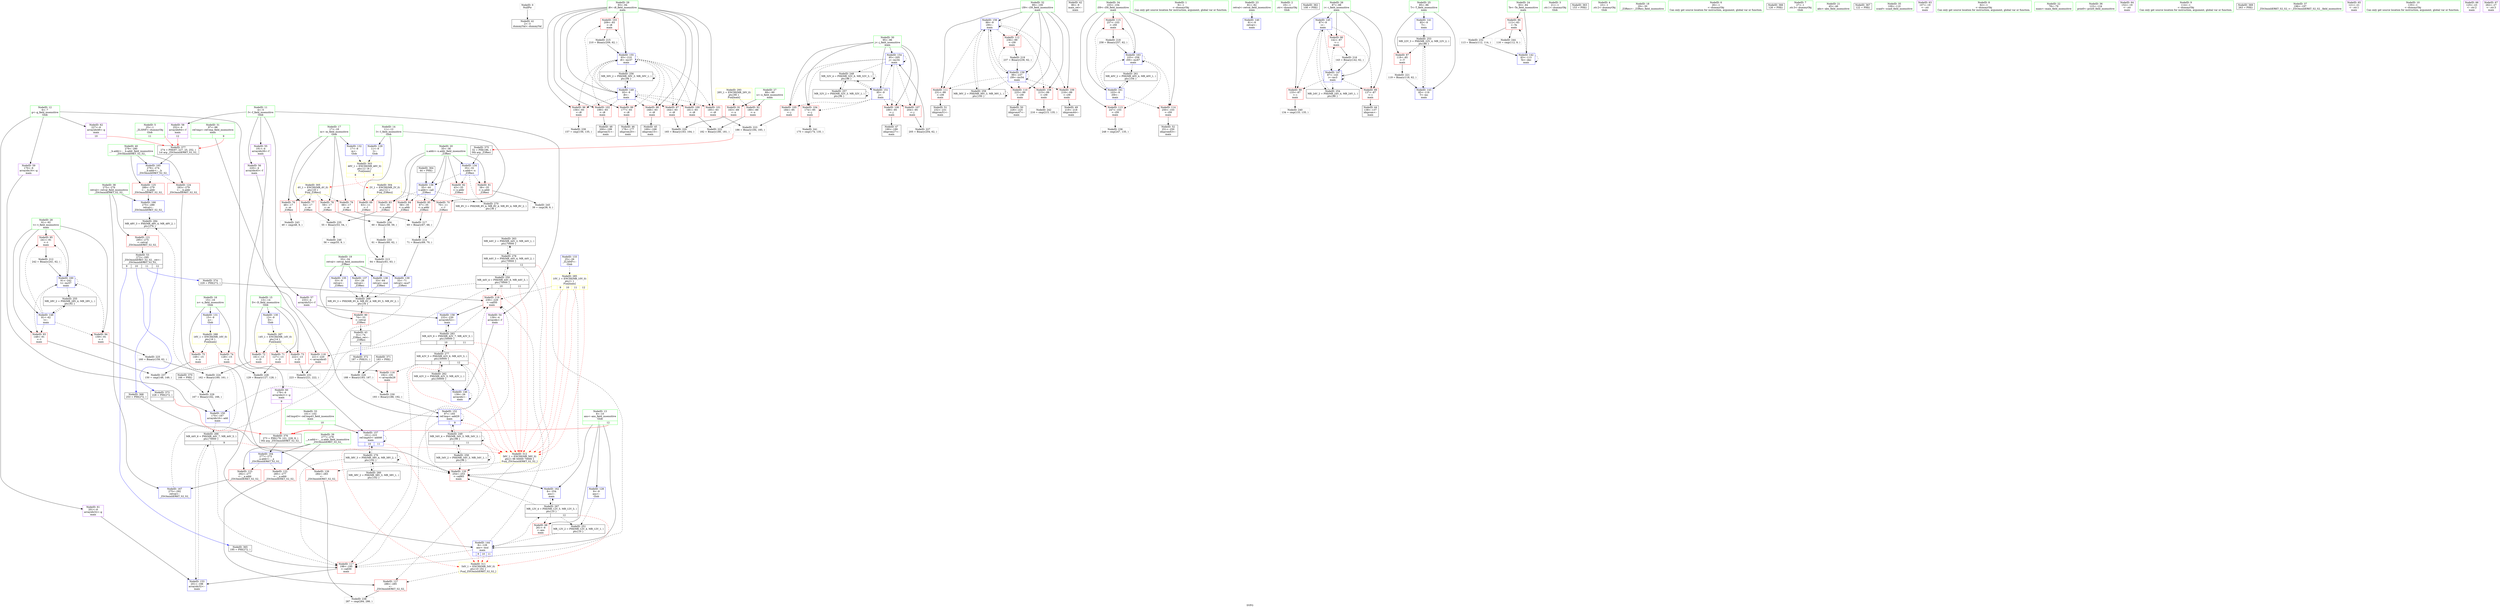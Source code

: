 digraph "SVFG" {
	label="SVFG";

	Node0x56160d0e8aa0 [shape=record,color=grey,label="{NodeID: 0\nNullPtr}"];
	Node0x56160d0e8aa0 -> Node0x56160d10f6c0[style=solid];
	Node0x56160d12c9d0 [shape=record,color=black,label="{NodeID: 263\nMR_44V_2 = PHI(MR_44V_3, MR_44V_1, )\npts\{70000 \}\n}"];
	Node0x56160d12c9d0 -> Node0x56160d1314d0[style=dashed];
	Node0x56160d10fd40 [shape=record,color=red,label="{NodeID: 97\n164\<--93\n\<--i8\nmain\n}"];
	Node0x56160d10fd40 -> Node0x56160d11c2e0[style=solid];
	Node0x56160d0fc9a0 [shape=record,color=green,label="{NodeID: 14\n11\<--12\nI\<--I_field_insensitive\nGlob }"];
	Node0x56160d0fc9a0 -> Node0x56160d111da0[style=solid];
	Node0x56160d0fc9a0 -> Node0x56160d111e70[style=solid];
	Node0x56160d0fc9a0 -> Node0x56160d115eb0[style=solid];
	Node0x56160d130fd0 [shape=record,color=black,label="{NodeID: 277\nMR_42V_5 = PHI(MR_42V_6, MR_42V_3, )\npts\{50000 \}\n|{|<s5>9|<s6>12}}"];
	Node0x56160d130fd0 -> Node0x56160d1153f0[style=dashed];
	Node0x56160d130fd0 -> Node0x56160d1154c0[style=dashed];
	Node0x56160d130fd0 -> Node0x56160d115730[style=dashed];
	Node0x56160d130fd0 -> Node0x56160d12c4d0[style=dashed];
	Node0x56160d130fd0 -> Node0x56160d132dd0[style=dashed];
	Node0x56160d130fd0:s5 -> Node0x56160d12bea0[style=dashed,color=red];
	Node0x56160d130fd0:s6 -> Node0x56160d12bea0[style=dashed,color=red];
	Node0x56160d1108a0 [shape=record,color=red,label="{NodeID: 111\n231\<--99\n\<--i39\nmain\n}"];
	Node0x56160d1108a0 -> Node0x56160d110f00[style=solid];
	Node0x56160d10ec30 [shape=record,color=green,label="{NodeID: 28\n91\<--92\nt\<--t_field_insensitive\nmain\n}"];
	Node0x56160d10ec30 -> Node0x56160d113120[style=solid];
	Node0x56160d10ec30 -> Node0x56160d1131f0[style=solid];
	Node0x56160d10ec30 -> Node0x56160d1132c0[style=solid];
	Node0x56160d10ec30 -> Node0x56160d116f10[style=solid];
	Node0x56160d10ec30 -> Node0x56160d1178d0[style=solid];
	Node0x56160d14df10 [shape=record,color=black,label="{NodeID: 374\n229 = PHI(272, )\n}"];
	Node0x56160d14df10 -> Node0x56160d115660[style=solid];
	Node0x56160d115b40 [shape=record,color=red,label="{NodeID: 125\n289\<--279\n\<--__b.addr\n_ZSt3minIiERKT_S2_S2_\n}"];
	Node0x56160d115b40 -> Node0x56160d117db0[style=solid];
	Node0x56160d10f790 [shape=record,color=black,label="{NodeID: 42\n80\<--9\nmain_ret\<--\nmain\n}"];
	Node0x56160d1353c0 [shape=record,color=yellow,style=double,label="{NodeID: 305\n4V_1 = ENCHI(MR_4V_0)\npts\{18 \}\nFun[_Z3Reci]}"];
	Node0x56160d1353c0 -> Node0x56160d112350[style=dashed];
	Node0x56160d1353c0 -> Node0x56160d112420[style=dashed];
	Node0x56160d1353c0 -> Node0x56160d1124f0[style=dashed];
	Node0x56160d1353c0 -> Node0x56160d1125c0[style=dashed];
	Node0x56160d11c5e0 [shape=record,color=grey,label="{NodeID: 222\n182 = Binary(180, 181, )\n}"];
	Node0x56160d1167c0 [shape=record,color=blue,label="{NodeID: 139\n33\<--71\nretval\<--mul7\n_Z3Reci\n}"];
	Node0x56160d1167c0 -> Node0x56160d12e7d0[style=dashed];
	Node0x56160d111310 [shape=record,color=purple,label="{NodeID: 56\n220\<--4\narrayidx45\<--f\nmain\n}"];
	Node0x56160d111310 -> Node0x56160d115590[style=solid];
	Node0x56160d11dae0 [shape=record,color=grey,label="{NodeID: 236\n248 = cmp(247, 135, )\n}"];
	Node0x56160d117320 [shape=record,color=blue,label="{NodeID: 153\n201\<--198\narrayidx32\<--\nmain\n}"];
	Node0x56160d117320 -> Node0x56160d12d8d0[style=dashed];
	Node0x56160d111e70 [shape=record,color=red,label="{NodeID: 70\n70\<--11\n\<--I\n_Z3Reci\n}"];
	Node0x56160d111e70 -> Node0x56160d11b9e0[style=solid];
	Node0x56160d1284d0 [shape=record,color=black,label="{NodeID: 250\nMR_44V_4 = PHI(MR_44V_6, MR_44V_3, )\npts\{70000 \}\n|{|<s3>10|<s4>11}}"];
	Node0x56160d1284d0 -> Node0x56160d115660[style=dashed];
	Node0x56160d1284d0 -> Node0x56160d1170b0[style=dashed];
	Node0x56160d1284d0 -> Node0x56160d1314d0[style=dashed];
	Node0x56160d1284d0:s3 -> Node0x56160d12bea0[style=dashed,color=red];
	Node0x56160d1284d0:s4 -> Node0x56160d12bea0[style=dashed,color=red];
	Node0x56160d117e80 [shape=record,color=blue,label="{NodeID: 167\n275\<--292\nretval\<--\n_ZSt3minIiERKT_S2_S2_\n}"];
	Node0x56160d117e80 -> Node0x56160d1332d0[style=dashed];
	Node0x56160d1129d0 [shape=record,color=red,label="{NodeID: 84\n58\<--35\n\<--x.addr\n_Z3Reci\n}"];
	Node0x56160d1129d0 -> Node0x56160d11d7e0[style=solid];
	Node0x56160d0e8d90 [shape=record,color=green,label="{NodeID: 1\n9\<--1\n\<--dummyObj\nCan only get source location for instruction, argument, global var or function.}"];
	Node0x56160d10fe10 [shape=record,color=red,label="{NodeID: 98\n168\<--93\n\<--i8\nmain\n}"];
	Node0x56160d10fe10 -> Node0x56160d10fa00[style=solid];
	Node0x56160d10e260 [shape=record,color=green,label="{NodeID: 15\n13\<--14\nD\<--D_field_insensitive\nGlob }"];
	Node0x56160d10e260 -> Node0x56160d111f40[style=solid];
	Node0x56160d10e260 -> Node0x56160d112010[style=solid];
	Node0x56160d10e260 -> Node0x56160d1120e0[style=solid];
	Node0x56160d10e260 -> Node0x56160d115fb0[style=solid];
	Node0x56160d1314d0 [shape=record,color=black,label="{NodeID: 278\nMR_44V_3 = PHI(MR_44V_4, MR_44V_2, )\npts\{70000 \}\n|{|<s3>12}}"];
	Node0x56160d1314d0 -> Node0x56160d115730[style=dashed];
	Node0x56160d1314d0 -> Node0x56160d1284d0[style=dashed];
	Node0x56160d1314d0 -> Node0x56160d12c9d0[style=dashed];
	Node0x56160d1314d0:s3 -> Node0x56160d12bea0[style=dashed,color=red];
	Node0x56160d110970 [shape=record,color=red,label="{NodeID: 112\n236\<--99\n\<--i39\nmain\n}"];
	Node0x56160d110970 -> Node0x56160d11c160[style=solid];
	Node0x56160d10ed00 [shape=record,color=green,label="{NodeID: 29\n93\<--94\ni8\<--i8_field_insensitive\nmain\n}"];
	Node0x56160d10ed00 -> Node0x56160d10fc70[style=solid];
	Node0x56160d10ed00 -> Node0x56160d10fd40[style=solid];
	Node0x56160d10ed00 -> Node0x56160d10fe10[style=solid];
	Node0x56160d10ed00 -> Node0x56160d10fee0[style=solid];
	Node0x56160d10ed00 -> Node0x56160d10ffb0[style=solid];
	Node0x56160d10ed00 -> Node0x56160d110080[style=solid];
	Node0x56160d10ed00 -> Node0x56160d110150[style=solid];
	Node0x56160d10ed00 -> Node0x56160d110220[style=solid];
	Node0x56160d10ed00 -> Node0x56160d116fe0[style=solid];
	Node0x56160d10ed00 -> Node0x56160d1174c0[style=solid];
	Node0x56160d14e050 [shape=record,color=black,label="{NodeID: 375\n32 = PHI(186, )\n0th arg _Z3Reci }"];
	Node0x56160d14e050 -> Node0x56160d1163b0[style=solid];
	Node0x56160d115c10 [shape=record,color=red,label="{NodeID: 126\n284\<--283\n\<--\n_ZSt3minIiERKT_S2_S2_\n}"];
	Node0x56160d115c10 -> Node0x56160d11dde0[style=solid];
	Node0x56160d10f860 [shape=record,color=black,label="{NodeID: 43\n31\<--74\n_Z3Reci_ret\<--\n_Z3Reci\n|{<s0>8}}"];
	Node0x56160d10f860:s0 -> Node0x56160d14dc00[style=solid,color=blue];
	Node0x56160d11c760 [shape=record,color=grey,label="{NodeID: 223\n186 = Binary(184, 185, )\n|{<s0>8}}"];
	Node0x56160d11c760:s0 -> Node0x56160d14e050[style=solid,color=red];
	Node0x56160d116890 [shape=record,color=blue,label="{NodeID: 140\n81\<--9\nretval\<--\nmain\n}"];
	Node0x56160d1113e0 [shape=record,color=purple,label="{NodeID: 57\n233\<--4\narrayidx52\<--f\nmain\n}"];
	Node0x56160d1113e0 -> Node0x56160d117730[style=solid];
	Node0x56160d11dc60 [shape=record,color=grey,label="{NodeID: 237\n150 = cmp(148, 149, )\n}"];
	Node0x56160d1173f0 [shape=record,color=blue,label="{NodeID: 154\n95\<--205\nj\<--inc34\nmain\n}"];
	Node0x56160d1173f0 -> Node0x56160d1102f0[style=dashed];
	Node0x56160d1173f0 -> Node0x56160d1103c0[style=dashed];
	Node0x56160d1173f0 -> Node0x56160d110490[style=dashed];
	Node0x56160d1173f0 -> Node0x56160d110560[style=dashed];
	Node0x56160d1173f0 -> Node0x56160d1173f0[style=dashed];
	Node0x56160d1173f0 -> Node0x56160d127ad0[style=dashed];
	Node0x56160d111f40 [shape=record,color=red,label="{NodeID: 71\n127\<--13\n\<--D\nmain\n}"];
	Node0x56160d111f40 -> Node0x56160d11cee0[style=solid];
	Node0x56160d1289d0 [shape=record,color=black,label="{NodeID: 251\nMR_12V_2 = PHI(MR_12V_4, MR_12V_1, )\npts\{10 \}\n}"];
	Node0x56160d1289d0 -> Node0x56160d116bd0[style=dashed];
	Node0x56160d112aa0 [shape=record,color=red,label="{NodeID: 85\n67\<--35\n\<--x.addr\n_Z3Reci\n}"];
	Node0x56160d112aa0 -> Node0x56160d11be60[style=solid];
	Node0x56160d0fc570 [shape=record,color=green,label="{NodeID: 2\n19\<--1\n.str\<--dummyObj\nGlob }"];
	Node0x56160d10fee0 [shape=record,color=red,label="{NodeID: 99\n177\<--93\n\<--i8\nmain\n}"];
	Node0x56160d10fee0 -> Node0x56160d10fad0[style=solid];
	Node0x56160d10e2f0 [shape=record,color=green,label="{NodeID: 16\n15\<--16\nn\<--n_field_insensitive\nGlob }"];
	Node0x56160d10e2f0 -> Node0x56160d1121b0[style=solid];
	Node0x56160d10e2f0 -> Node0x56160d112280[style=solid];
	Node0x56160d10e2f0 -> Node0x56160d1160b0[style=solid];
	Node0x56160ce87de0 [shape=record,color=black,label="{NodeID: 362\n108 = PHI()\n}"];
	Node0x56160d110a40 [shape=record,color=red,label="{NodeID: 113\n247\<--103\n\<--i59\nmain\n}"];
	Node0x56160d110a40 -> Node0x56160d11dae0[style=solid];
	Node0x56160d10edd0 [shape=record,color=green,label="{NodeID: 30\n95\<--96\nj\<--j_field_insensitive\nmain\n}"];
	Node0x56160d10edd0 -> Node0x56160d1102f0[style=solid];
	Node0x56160d10edd0 -> Node0x56160d1103c0[style=solid];
	Node0x56160d10edd0 -> Node0x56160d110490[style=solid];
	Node0x56160d10edd0 -> Node0x56160d110560[style=solid];
	Node0x56160d10edd0 -> Node0x56160d117180[style=solid];
	Node0x56160d10edd0 -> Node0x56160d1173f0[style=solid];
	Node0x56160d14e190 [shape=record,color=black,label="{NodeID: 376\n273 = PHI(179, 101, 228, 8, )\n0th arg _ZSt3minIiERKT_S2_S2_ }"];
	Node0x56160d14e190 -> Node0x56160d117c10[style=solid];
	Node0x56160d134910 [shape=record,color=yellow,style=double,label="{NodeID: 293\n26V_1 = ENCHI(MR_26V_0)\npts\{90 \}\nFun[main]}"];
	Node0x56160d134910 -> Node0x56160d112f80[style=dashed];
	Node0x56160d134910 -> Node0x56160d113050[style=dashed];
	Node0x56160d115ce0 [shape=record,color=red,label="{NodeID: 127\n286\<--285\n\<--\n_ZSt3minIiERKT_S2_S2_\n}"];
	Node0x56160d115ce0 -> Node0x56160d11dde0[style=solid];
	Node0x56160d10f930 [shape=record,color=black,label="{NodeID: 44\n138\<--137\nidxprom\<--\nmain\n}"];
	Node0x56160d11c8e0 [shape=record,color=grey,label="{NodeID: 224\n162 = Binary(160, 161, )\n}"];
	Node0x56160d11c8e0 -> Node0x56160d11d060[style=solid];
	Node0x56160d116960 [shape=record,color=blue,label="{NodeID: 141\n85\<--9\nT\<--\nmain\n}"];
	Node0x56160d116960 -> Node0x56160d1293d0[style=dashed];
	Node0x56160d1114b0 [shape=record,color=purple,label="{NodeID: 58\n252\<--4\narrayidx64\<--f\nmain\n|{<s0>12}}"];
	Node0x56160d1114b0:s0 -> Node0x56160d14e540[style=solid,color=red];
	Node0x56160d11dde0 [shape=record,color=grey,label="{NodeID: 238\n287 = cmp(284, 286, )\n}"];
	Node0x56160d1174c0 [shape=record,color=blue,label="{NodeID: 155\n93\<--210\ni8\<--inc37\nmain\n}"];
	Node0x56160d1174c0 -> Node0x56160d10fc70[style=dashed];
	Node0x56160d1174c0 -> Node0x56160d10fd40[style=dashed];
	Node0x56160d1174c0 -> Node0x56160d10fe10[style=dashed];
	Node0x56160d1174c0 -> Node0x56160d10fee0[style=dashed];
	Node0x56160d1174c0 -> Node0x56160d10ffb0[style=dashed];
	Node0x56160d1174c0 -> Node0x56160d110080[style=dashed];
	Node0x56160d1174c0 -> Node0x56160d110150[style=dashed];
	Node0x56160d1174c0 -> Node0x56160d110220[style=dashed];
	Node0x56160d1174c0 -> Node0x56160d116fe0[style=dashed];
	Node0x56160d1174c0 -> Node0x56160d1174c0[style=dashed];
	Node0x56160d1174c0 -> Node0x56160d12a2d0[style=dashed];
	Node0x56160d112010 [shape=record,color=red,label="{NodeID: 72\n161\<--13\n\<--D\nmain\n}"];
	Node0x56160d112010 -> Node0x56160d11c8e0[style=solid];
	Node0x56160d112b70 [shape=record,color=red,label="{NodeID: 86\n112\<--83\n\<--Te\nmain\n}"];
	Node0x56160d112b70 -> Node0x56160d11d4e0[style=solid];
	Node0x56160d112b70 -> Node0x56160d11e6e0[style=solid];
	Node0x56160d0fc600 [shape=record,color=green,label="{NodeID: 3\n21\<--1\n.str.1\<--dummyObj\nGlob }"];
	Node0x56160d12d8d0 [shape=record,color=black,label="{NodeID: 266\nMR_44V_6 = PHI(MR_44V_7, MR_44V_5, )\npts\{70000 \}\n|{|<s3>9}}"];
	Node0x56160d12d8d0 -> Node0x56160d1154c0[style=dashed];
	Node0x56160d12d8d0 -> Node0x56160d117320[style=dashed];
	Node0x56160d12d8d0 -> Node0x56160d1284d0[style=dashed];
	Node0x56160d12d8d0:s3 -> Node0x56160d12bea0[style=dashed,color=red];
	Node0x56160d10ffb0 [shape=record,color=red,label="{NodeID: 100\n181\<--93\n\<--i8\nmain\n}"];
	Node0x56160d10ffb0 -> Node0x56160d11c5e0[style=solid];
	Node0x56160d10e380 [shape=record,color=green,label="{NodeID: 17\n17\<--18\nm\<--m_field_insensitive\nGlob }"];
	Node0x56160d10e380 -> Node0x56160d112350[style=solid];
	Node0x56160d10e380 -> Node0x56160d112420[style=solid];
	Node0x56160d10e380 -> Node0x56160d1124f0[style=solid];
	Node0x56160d10e380 -> Node0x56160d1125c0[style=solid];
	Node0x56160d10e380 -> Node0x56160d1161b0[style=solid];
	Node0x56160d14d2a0 [shape=record,color=black,label="{NodeID: 363\n153 = PHI()\n}"];
	Node0x56160d110b10 [shape=record,color=red,label="{NodeID: 114\n250\<--103\n\<--i59\nmain\n}"];
	Node0x56160d110b10 -> Node0x56160d110fd0[style=solid];
	Node0x56160d10eea0 [shape=record,color=green,label="{NodeID: 31\n97\<--98\nref.tmp\<--ref.tmp_field_insensitive\nmain\n|{|<s1>9}}"];
	Node0x56160d10eea0 -> Node0x56160d117250[style=solid];
	Node0x56160d10eea0:s1 -> Node0x56160d14e540[style=solid,color=red];
	Node0x56160d14e540 [shape=record,color=black,label="{NodeID: 377\n274 = PHI(97, 227, 25, 252, )\n1st arg _ZSt3minIiERKT_S2_S2_ }"];
	Node0x56160d14e540 -> Node0x56160d117ce0[style=solid];
	Node0x56160d115db0 [shape=record,color=blue,label="{NodeID: 128\n8\<--9\nans\<--\nGlob }"];
	Node0x56160d115db0 -> Node0x56160d1289d0[style=dashed];
	Node0x56160d10fa00 [shape=record,color=black,label="{NodeID: 45\n169\<--168\nidxprom15\<--\nmain\n}"];
	Node0x56160d11ca60 [shape=record,color=grey,label="{NodeID: 225\n160 = Binary(159, 62, )\n}"];
	Node0x56160d11ca60 -> Node0x56160d11c8e0[style=solid];
	Node0x56160d116a30 [shape=record,color=blue,label="{NodeID: 142\n83\<--113\nTe\<--dec\nmain\n}"];
	Node0x56160d116a30 -> Node0x56160d112b70[style=dashed];
	Node0x56160d116a30 -> Node0x56160d116a30[style=dashed];
	Node0x56160d111580 [shape=record,color=purple,label="{NodeID: 59\n170\<--6\narrayidx16\<--g\nmain\n}"];
	Node0x56160d111580 -> Node0x56160d1170b0[style=solid];
	Node0x56160d11df60 [shape=record,color=grey,label="{NodeID: 239\n157 = cmp(156, 135, )\n}"];
	Node0x56160d117590 [shape=record,color=blue,label="{NodeID: 156\n99\<--9\ni39\<--\nmain\n}"];
	Node0x56160d117590 -> Node0x56160d110630[style=dashed];
	Node0x56160d117590 -> Node0x56160d110700[style=dashed];
	Node0x56160d117590 -> Node0x56160d1107d0[style=dashed];
	Node0x56160d117590 -> Node0x56160d1108a0[style=dashed];
	Node0x56160d117590 -> Node0x56160d110970[style=dashed];
	Node0x56160d117590 -> Node0x56160d117590[style=dashed];
	Node0x56160d117590 -> Node0x56160d117800[style=dashed];
	Node0x56160d117590 -> Node0x56160d12b1d0[style=dashed];
	Node0x56160d1120e0 [shape=record,color=red,label="{NodeID: 73\n222\<--13\n\<--D\nmain\n}"];
	Node0x56160d1120e0 -> Node0x56160d11d360[style=solid];
	Node0x56160d1293d0 [shape=record,color=black,label="{NodeID: 253\nMR_22V_3 = PHI(MR_22V_4, MR_22V_2, )\npts\{86 \}\n}"];
	Node0x56160d1293d0 -> Node0x56160d112c40[style=dashed];
	Node0x56160d1293d0 -> Node0x56160d116b00[style=dashed];
	Node0x56160d112c40 [shape=record,color=red,label="{NodeID: 87\n118\<--85\n\<--T\nmain\n}"];
	Node0x56160d112c40 -> Node0x56160d11c460[style=solid];
	Node0x56160d0fd400 [shape=record,color=green,label="{NodeID: 4\n23\<--1\n.str.2\<--dummyObj\nGlob }"];
	Node0x56160d12ddd0 [shape=record,color=black,label="{NodeID: 267\nMR_12V_4 = PHI(MR_12V_5, MR_12V_3, )\npts\{10 \}\n|{|<s4>12}}"];
	Node0x56160d12ddd0 -> Node0x56160d111cd0[style=dashed];
	Node0x56160d12ddd0 -> Node0x56160d115730[style=dashed];
	Node0x56160d12ddd0 -> Node0x56160d117a70[style=dashed];
	Node0x56160d12ddd0 -> Node0x56160d1289d0[style=dashed];
	Node0x56160d12ddd0:s4 -> Node0x56160d12bdc0[style=dashed,color=red];
	Node0x56160d110080 [shape=record,color=red,label="{NodeID: 101\n185\<--93\n\<--i8\nmain\n}"];
	Node0x56160d110080 -> Node0x56160d11c760[style=solid];
	Node0x56160d10e410 [shape=record,color=green,label="{NodeID: 18\n29\<--30\n_Z3Reci\<--_Z3Reci_field_insensitive\n}"];
	Node0x56160d14d3a0 [shape=record,color=black,label="{NodeID: 364\n44 = PHI()\n}"];
	Node0x56160d14d3a0 -> Node0x56160d116550[style=solid];
	Node0x56160d110be0 [shape=record,color=red,label="{NodeID: 115\n257\<--103\n\<--i59\nmain\n}"];
	Node0x56160d110be0 -> Node0x56160d11bfe0[style=solid];
	Node0x56160d10ef70 [shape=record,color=green,label="{NodeID: 32\n99\<--100\ni39\<--i39_field_insensitive\nmain\n}"];
	Node0x56160d10ef70 -> Node0x56160d110630[style=solid];
	Node0x56160d10ef70 -> Node0x56160d110700[style=solid];
	Node0x56160d10ef70 -> Node0x56160d1107d0[style=solid];
	Node0x56160d10ef70 -> Node0x56160d1108a0[style=solid];
	Node0x56160d10ef70 -> Node0x56160d110970[style=solid];
	Node0x56160d10ef70 -> Node0x56160d117590[style=solid];
	Node0x56160d10ef70 -> Node0x56160d117800[style=solid];
	Node0x56160d11b6e0 [shape=record,color=grey,label="{NodeID: 212\n242 = Binary(241, 62, )\n}"];
	Node0x56160d11b6e0 -> Node0x56160d1178d0[style=solid];
	Node0x56160d115eb0 [shape=record,color=blue,label="{NodeID: 129\n11\<--9\nI\<--\nGlob }"];
	Node0x56160d115eb0 -> Node0x56160d1351d0[style=dashed];
	Node0x56160d10fad0 [shape=record,color=black,label="{NodeID: 46\n178\<--177\nidxprom20\<--\nmain\n}"];
	Node0x56160d11cbe0 [shape=record,color=grey,label="{NodeID: 226\n188 = Binary(183, 187, )\n}"];
	Node0x56160d11cbe0 -> Node0x56160d11d1e0[style=solid];
	Node0x56160d116b00 [shape=record,color=blue,label="{NodeID: 143\n85\<--119\nT\<--inc\nmain\n}"];
	Node0x56160d116b00 -> Node0x56160d1293d0[style=dashed];
	Node0x56160d111650 [shape=record,color=purple,label="{NodeID: 60\n179\<--6\narrayidx21\<--g\nmain\n|{<s0>9}}"];
	Node0x56160d111650:s0 -> Node0x56160d14e190[style=solid,color=red];
	Node0x56160d11e0e0 [shape=record,color=grey,label="{NodeID: 240\n134 = cmp(133, 135, )\n}"];
	Node0x56160d117660 [shape=record,color=blue,label="{NodeID: 157\n101\<--223\nref.tmp43\<--add46\nmain\n|{|<s3>10|<s4>11}}"];
	Node0x56160d117660 -> Node0x56160d115660[style=dashed];
	Node0x56160d117660 -> Node0x56160d117660[style=dashed];
	Node0x56160d117660 -> Node0x56160d130ad0[style=dashed];
	Node0x56160d117660:s3 -> Node0x56160d12bdc0[style=dashed,color=red];
	Node0x56160d117660:s4 -> Node0x56160d12bdc0[style=dashed,color=red];
	Node0x56160d1121b0 [shape=record,color=red,label="{NodeID: 74\n128\<--15\n\<--n\nmain\n}"];
	Node0x56160d1121b0 -> Node0x56160d11cee0[style=solid];
	Node0x56160d1298d0 [shape=record,color=black,label="{NodeID: 254\nMR_24V_2 = PHI(MR_24V_4, MR_24V_1, )\npts\{88 \}\n}"];
	Node0x56160d1298d0 -> Node0x56160d116ca0[style=dashed];
	Node0x56160d112d10 [shape=record,color=red,label="{NodeID: 88\n133\<--87\n\<--i\nmain\n}"];
	Node0x56160d112d10 -> Node0x56160d11e0e0[style=solid];
	Node0x56160d0fd490 [shape=record,color=green,label="{NodeID: 5\n25\<--1\n_ZL3INF\<--dummyObj\nGlob |{<s0>11}}"];
	Node0x56160d0fd490:s0 -> Node0x56160d14e540[style=solid,color=red];
	Node0x56160d110150 [shape=record,color=red,label="{NodeID: 102\n199\<--93\n\<--i8\nmain\n}"];
	Node0x56160d110150 -> Node0x56160d110c90[style=solid];
	Node0x56160d10e4e0 [shape=record,color=green,label="{NodeID: 19\n33\<--34\nretval\<--retval_field_insensitive\n_Z3Reci\n}"];
	Node0x56160d10e4e0 -> Node0x56160d112690[style=solid];
	Node0x56160d10e4e0 -> Node0x56160d116480[style=solid];
	Node0x56160d10e4e0 -> Node0x56160d116620[style=solid];
	Node0x56160d10e4e0 -> Node0x56160d1166f0[style=solid];
	Node0x56160d10e4e0 -> Node0x56160d1167c0[style=solid];
	Node0x56160d14d500 [shape=record,color=black,label="{NodeID: 365\n195 = PHI(272, )\n}"];
	Node0x56160d14d500 -> Node0x56160d1154c0[style=solid];
	Node0x56160d1153f0 [shape=record,color=red,label="{NodeID: 116\n192\<--191\n\<--arrayidx28\nmain\n}"];
	Node0x56160d1153f0 -> Node0x56160d11d1e0[style=solid];
	Node0x56160d10f040 [shape=record,color=green,label="{NodeID: 33\n101\<--102\nref.tmp43\<--ref.tmp43_field_insensitive\nmain\n|{|<s1>10}}"];
	Node0x56160d10f040 -> Node0x56160d117660[style=solid];
	Node0x56160d10f040:s1 -> Node0x56160d14e190[style=solid,color=red];
	Node0x56160d11b860 [shape=record,color=grey,label="{NodeID: 213\n64 = Binary(61, 63, )\n}"];
	Node0x56160d11b860 -> Node0x56160d1166f0[style=solid];
	Node0x56160d115fb0 [shape=record,color=blue,label="{NodeID: 130\n13\<--9\nD\<--\nGlob }"];
	Node0x56160d115fb0 -> Node0x56160d1343d0[style=dashed];
	Node0x56160d10fba0 [shape=record,color=black,label="{NodeID: 47\n190\<--189\nidxprom27\<--\nmain\n}"];
	Node0x56160d11cd60 [shape=record,color=grey,label="{NodeID: 227\n205 = Binary(204, 62, )\n}"];
	Node0x56160d11cd60 -> Node0x56160d1173f0[style=solid];
	Node0x56160d116bd0 [shape=record,color=blue,label="{NodeID: 144\n8\<--129\nans\<--mul\nmain\n|{|<s3>9|<s4>10|<s5>11}}"];
	Node0x56160d116bd0 -> Node0x56160d1154c0[style=dashed];
	Node0x56160d116bd0 -> Node0x56160d115660[style=dashed];
	Node0x56160d116bd0 -> Node0x56160d12ddd0[style=dashed];
	Node0x56160d116bd0:s3 -> Node0x56160d12bdc0[style=dashed,color=red];
	Node0x56160d116bd0:s4 -> Node0x56160d12bdc0[style=dashed,color=red];
	Node0x56160d116bd0:s5 -> Node0x56160d12bdc0[style=dashed,color=red];
	Node0x56160d111720 [shape=record,color=purple,label="{NodeID: 61\n201\<--6\narrayidx32\<--g\nmain\n}"];
	Node0x56160d111720 -> Node0x56160d117320[style=solid];
	Node0x56160d11e260 [shape=record,color=grey,label="{NodeID: 241\n175 = cmp(174, 135, )\n}"];
	Node0x56160d117730 [shape=record,color=blue,label="{NodeID: 158\n233\<--230\narrayidx52\<--\nmain\n}"];
	Node0x56160d117730 -> Node0x56160d132dd0[style=dashed];
	Node0x56160d112280 [shape=record,color=red,label="{NodeID: 75\n149\<--15\n\<--n\nmain\n}"];
	Node0x56160d112280 -> Node0x56160d11dc60[style=solid];
	Node0x56160d129dd0 [shape=record,color=black,label="{NodeID: 255\nMR_28V_2 = PHI(MR_28V_4, MR_28V_1, )\npts\{92 \}\n}"];
	Node0x56160d129dd0 -> Node0x56160d116f10[style=dashed];
	Node0x56160d112de0 [shape=record,color=red,label="{NodeID: 89\n137\<--87\n\<--i\nmain\n}"];
	Node0x56160d112de0 -> Node0x56160d10f930[style=solid];
	Node0x56160d0fd520 [shape=record,color=green,label="{NodeID: 6\n26\<--1\n\<--dummyObj\nCan only get source location for instruction, argument, global var or function.}"];
	Node0x56160d12e7d0 [shape=record,color=black,label="{NodeID: 269\nMR_6V_3 = PHI(MR_6V_6, MR_6V_4, MR_6V_5, MR_6V_2, )\npts\{34 \}\n}"];
	Node0x56160d12e7d0 -> Node0x56160d112690[style=dashed];
	Node0x56160d110220 [shape=record,color=red,label="{NodeID: 103\n209\<--93\n\<--i8\nmain\n}"];
	Node0x56160d110220 -> Node0x56160d11bb60[style=solid];
	Node0x56160d10e5b0 [shape=record,color=green,label="{NodeID: 20\n35\<--36\nx.addr\<--x.addr_field_insensitive\n_Z3Reci\n}"];
	Node0x56160d10e5b0 -> Node0x56160d112760[style=solid];
	Node0x56160d10e5b0 -> Node0x56160d112830[style=solid];
	Node0x56160d10e5b0 -> Node0x56160d112900[style=solid];
	Node0x56160d10e5b0 -> Node0x56160d1129d0[style=solid];
	Node0x56160d10e5b0 -> Node0x56160d112aa0[style=solid];
	Node0x56160d10e5b0 -> Node0x56160d1163b0[style=solid];
	Node0x56160d10e5b0 -> Node0x56160d116550[style=solid];
	Node0x56160d14d690 [shape=record,color=black,label="{NodeID: 366\n126 = PHI()\n}"];
	Node0x56160d132dd0 [shape=record,color=black,label="{NodeID: 283\nMR_42V_6 = PHI(MR_42V_7, MR_42V_5, )\npts\{50000 \}\n|{|<s4>10|<s5>11}}"];
	Node0x56160d132dd0 -> Node0x56160d115590[style=dashed];
	Node0x56160d132dd0 -> Node0x56160d115660[style=dashed];
	Node0x56160d132dd0 -> Node0x56160d117730[style=dashed];
	Node0x56160d132dd0 -> Node0x56160d130fd0[style=dashed];
	Node0x56160d132dd0:s4 -> Node0x56160d12bea0[style=dashed,color=red];
	Node0x56160d132dd0:s5 -> Node0x56160d12bea0[style=dashed,color=red];
	Node0x56160d1154c0 [shape=record,color=red,label="{NodeID: 117\n198\<--195\n\<--call30\nmain\n}"];
	Node0x56160d1154c0 -> Node0x56160d117320[style=solid];
	Node0x56160d10f110 [shape=record,color=green,label="{NodeID: 34\n103\<--104\ni59\<--i59_field_insensitive\nmain\n}"];
	Node0x56160d10f110 -> Node0x56160d110a40[style=solid];
	Node0x56160d10f110 -> Node0x56160d110b10[style=solid];
	Node0x56160d10f110 -> Node0x56160d110be0[style=solid];
	Node0x56160d10f110 -> Node0x56160d1179a0[style=solid];
	Node0x56160d10f110 -> Node0x56160d117b40[style=solid];
	Node0x56160d11b9e0 [shape=record,color=grey,label="{NodeID: 214\n71 = Binary(69, 70, )\n}"];
	Node0x56160d11b9e0 -> Node0x56160d1167c0[style=solid];
	Node0x56160d1160b0 [shape=record,color=blue,label="{NodeID: 131\n15\<--9\nn\<--\nGlob }"];
	Node0x56160d1160b0 -> Node0x56160d1344b0[style=dashed];
	Node0x56160d110c90 [shape=record,color=black,label="{NodeID: 48\n200\<--199\nidxprom31\<--\nmain\n}"];
	Node0x56160d12bdc0 [shape=record,color=yellow,style=double,label="{NodeID: 311\n54V_1 = ENCHI(MR_54V_0)\npts\{10 102 \}\nFun[_ZSt3minIiERKT_S2_S2_]}"];
	Node0x56160d12bdc0 -> Node0x56160d115ce0[style=dashed];
	Node0x56160d11cee0 [shape=record,color=grey,label="{NodeID: 228\n129 = Binary(127, 128, )\n}"];
	Node0x56160d11cee0 -> Node0x56160d116bd0[style=solid];
	Node0x56160d116ca0 [shape=record,color=blue,label="{NodeID: 145\n87\<--9\ni\<--\nmain\n}"];
	Node0x56160d116ca0 -> Node0x56160d112d10[style=dashed];
	Node0x56160d116ca0 -> Node0x56160d112de0[style=dashed];
	Node0x56160d116ca0 -> Node0x56160d112eb0[style=dashed];
	Node0x56160d116ca0 -> Node0x56160d116e40[style=dashed];
	Node0x56160d116ca0 -> Node0x56160d1298d0[style=dashed];
	Node0x56160d1117f0 [shape=record,color=purple,label="{NodeID: 62\n227\<--6\narrayidx48\<--g\nmain\n|{<s0>10}}"];
	Node0x56160d1117f0:s0 -> Node0x56160d14e540[style=solid,color=red];
	Node0x56160d11e3e0 [shape=record,color=grey,label="{NodeID: 242\n216 = cmp(215, 135, )\n}"];
	Node0x56160d117800 [shape=record,color=blue,label="{NodeID: 159\n99\<--237\ni39\<--inc54\nmain\n}"];
	Node0x56160d117800 -> Node0x56160d110630[style=dashed];
	Node0x56160d117800 -> Node0x56160d110700[style=dashed];
	Node0x56160d117800 -> Node0x56160d1107d0[style=dashed];
	Node0x56160d117800 -> Node0x56160d1108a0[style=dashed];
	Node0x56160d117800 -> Node0x56160d110970[style=dashed];
	Node0x56160d117800 -> Node0x56160d117590[style=dashed];
	Node0x56160d117800 -> Node0x56160d117800[style=dashed];
	Node0x56160d117800 -> Node0x56160d12b1d0[style=dashed];
	Node0x56160d112350 [shape=record,color=red,label="{NodeID: 76\n48\<--17\n\<--m\n_Z3Reci\n}"];
	Node0x56160d112350 -> Node0x56160d11e560[style=solid];
	Node0x56160d12a2d0 [shape=record,color=black,label="{NodeID: 256\nMR_30V_2 = PHI(MR_30V_3, MR_30V_1, )\npts\{94 \}\n}"];
	Node0x56160d12a2d0 -> Node0x56160d116fe0[style=dashed];
	Node0x56160d12a2d0 -> Node0x56160d12a2d0[style=dashed];
	Node0x56160d112eb0 [shape=record,color=red,label="{NodeID: 90\n142\<--87\n\<--i\nmain\n}"];
	Node0x56160d112eb0 -> Node0x56160d11bce0[style=solid];
	Node0x56160d0fc2f0 [shape=record,color=green,label="{NodeID: 7\n27\<--1\n.str.3\<--dummyObj\nGlob }"];
	Node0x56160d12ecd0 [shape=record,color=black,label="{NodeID: 270\nMR_8V_3 = PHI(MR_8V_4, MR_8V_4, MR_8V_4, MR_8V_2, )\npts\{36 \}\n}"];
	Node0x56160d1102f0 [shape=record,color=red,label="{NodeID: 104\n174\<--95\n\<--j\nmain\n}"];
	Node0x56160d1102f0 -> Node0x56160d11e260[style=solid];
	Node0x56160d10e680 [shape=record,color=green,label="{NodeID: 21\n45\<--46\nabs\<--abs_field_insensitive\n}"];
	Node0x56160d14d760 [shape=record,color=black,label="{NodeID: 367\n122 = PHI()\n}"];
	Node0x56160d1332d0 [shape=record,color=black,label="{NodeID: 284\nMR_48V_3 = PHI(MR_48V_4, MR_48V_2, )\npts\{276 \}\n}"];
	Node0x56160d1332d0 -> Node0x56160d115800[style=dashed];
	Node0x56160d115590 [shape=record,color=red,label="{NodeID: 118\n221\<--220\n\<--arrayidx45\nmain\n}"];
	Node0x56160d115590 -> Node0x56160d11d360[style=solid];
	Node0x56160d10f1e0 [shape=record,color=green,label="{NodeID: 35\n109\<--110\nscanf\<--scanf_field_insensitive\n}"];
	Node0x56160d11bb60 [shape=record,color=grey,label="{NodeID: 215\n210 = Binary(209, 62, )\n}"];
	Node0x56160d11bb60 -> Node0x56160d1174c0[style=solid];
	Node0x56160d1161b0 [shape=record,color=blue,label="{NodeID: 132\n17\<--9\nm\<--\nGlob }"];
	Node0x56160d1161b0 -> Node0x56160d1351d0[style=dashed];
	Node0x56160d110d60 [shape=record,color=black,label="{NodeID: 49\n219\<--218\nidxprom44\<--\nmain\n}"];
	Node0x56160d12bea0 [shape=record,color=yellow,style=double,label="{NodeID: 312\n56V_1 = ENCHI(MR_56V_0)\npts\{1 98 50000 70000 \}\nFun[_ZSt3minIiERKT_S2_S2_]}"];
	Node0x56160d12bea0 -> Node0x56160d115c10[style=dashed];
	Node0x56160d12bea0 -> Node0x56160d115ce0[style=dashed];
	Node0x56160d11d060 [shape=record,color=grey,label="{NodeID: 229\n167 = Binary(162, 166, )\n}"];
	Node0x56160d11d060 -> Node0x56160d1170b0[style=solid];
	Node0x56160d116d70 [shape=record,color=blue,label="{NodeID: 146\n139\<--26\narrayidx\<--\nmain\n}"];
	Node0x56160d116d70 -> Node0x56160d116d70[style=dashed];
	Node0x56160d116d70 -> Node0x56160d130fd0[style=dashed];
	Node0x56160d1118c0 [shape=record,color=purple,label="{NodeID: 63\n107\<--19\n\<--.str\nmain\n}"];
	Node0x56160d11e560 [shape=record,color=grey,label="{NodeID: 243\n49 = cmp(48, 9, )\n}"];
	Node0x56160d1178d0 [shape=record,color=blue,label="{NodeID: 160\n91\<--242\nt\<--inc57\nmain\n}"];
	Node0x56160d1178d0 -> Node0x56160d113120[style=dashed];
	Node0x56160d1178d0 -> Node0x56160d1131f0[style=dashed];
	Node0x56160d1178d0 -> Node0x56160d1132c0[style=dashed];
	Node0x56160d1178d0 -> Node0x56160d1178d0[style=dashed];
	Node0x56160d1178d0 -> Node0x56160d129dd0[style=dashed];
	Node0x56160d112420 [shape=record,color=red,label="{NodeID: 77\n54\<--17\n\<--m\n_Z3Reci\n}"];
	Node0x56160d112420 -> Node0x56160d11d960[style=solid];
	Node0x56160d12a7d0 [shape=record,color=black,label="{NodeID: 257\nMR_32V_2 = PHI(MR_32V_3, MR_32V_1, )\npts\{96 \}\n}"];
	Node0x56160d12a7d0 -> Node0x56160d127ad0[style=dashed];
	Node0x56160d12a7d0 -> Node0x56160d12a7d0[style=dashed];
	Node0x56160d112f80 [shape=record,color=red,label="{NodeID: 91\n163\<--89\n\<--x\nmain\n}"];
	Node0x56160d112f80 -> Node0x56160d11c2e0[style=solid];
	Node0x56160d0fc380 [shape=record,color=green,label="{NodeID: 8\n62\<--1\n\<--dummyObj\nCan only get source location for instruction, argument, global var or function.}"];
	Node0x56160d1103c0 [shape=record,color=red,label="{NodeID: 105\n184\<--95\n\<--j\nmain\n}"];
	Node0x56160d1103c0 -> Node0x56160d11c760[style=solid];
	Node0x56160d10e750 [shape=record,color=green,label="{NodeID: 22\n78\<--79\nmain\<--main_field_insensitive\n}"];
	Node0x56160d14d830 [shape=record,color=black,label="{NodeID: 368\n253 = PHI(272, )\n}"];
	Node0x56160d14d830 -> Node0x56160d115730[style=solid];
	Node0x56160d1337d0 [shape=record,color=yellow,style=double,label="{NodeID: 285\n10V_1 = ENCHI(MR_10V_0)\npts\{1 \}\nFun[main]|{|<s3>9|<s4>10|<s5>11|<s6>12}}"];
	Node0x56160d1337d0 -> Node0x56160d1154c0[style=dashed];
	Node0x56160d1337d0 -> Node0x56160d115660[style=dashed];
	Node0x56160d1337d0 -> Node0x56160d115730[style=dashed];
	Node0x56160d1337d0:s3 -> Node0x56160d12bea0[style=dashed,color=red];
	Node0x56160d1337d0:s4 -> Node0x56160d12bea0[style=dashed,color=red];
	Node0x56160d1337d0:s5 -> Node0x56160d12bea0[style=dashed,color=red];
	Node0x56160d1337d0:s6 -> Node0x56160d12bea0[style=dashed,color=red];
	Node0x56160d115660 [shape=record,color=red,label="{NodeID: 119\n230\<--229\n\<--call50\nmain\n}"];
	Node0x56160d115660 -> Node0x56160d117730[style=solid];
	Node0x56160d10f2b0 [shape=record,color=green,label="{NodeID: 36\n123\<--124\nprintf\<--printf_field_insensitive\n}"];
	Node0x56160d11bce0 [shape=record,color=grey,label="{NodeID: 216\n143 = Binary(142, 62, )\n}"];
	Node0x56160d11bce0 -> Node0x56160d116e40[style=solid];
	Node0x56160d1162b0 [shape=record,color=blue,label="{NodeID: 133\n25\<--26\n_ZL3INF\<--\nGlob }"];
	Node0x56160d1162b0 -> Node0x56160d1337d0[style=dashed];
	Node0x56160d110e30 [shape=record,color=black,label="{NodeID: 50\n226\<--225\nidxprom47\<--\nmain\n}"];
	Node0x56160d11d1e0 [shape=record,color=grey,label="{NodeID: 230\n193 = Binary(188, 192, )\n}"];
	Node0x56160d11d1e0 -> Node0x56160d117250[style=solid];
	Node0x56160d116e40 [shape=record,color=blue,label="{NodeID: 147\n87\<--143\ni\<--inc3\nmain\n}"];
	Node0x56160d116e40 -> Node0x56160d112d10[style=dashed];
	Node0x56160d116e40 -> Node0x56160d112de0[style=dashed];
	Node0x56160d116e40 -> Node0x56160d112eb0[style=dashed];
	Node0x56160d116e40 -> Node0x56160d116e40[style=dashed];
	Node0x56160d116e40 -> Node0x56160d1298d0[style=dashed];
	Node0x56160d111990 [shape=record,color=purple,label="{NodeID: 64\n152\<--19\n\<--.str\nmain\n}"];
	Node0x56160d11e6e0 [shape=record,color=grey,label="{NodeID: 244\n116 = cmp(112, 9, )\n}"];
	Node0x56160d1179a0 [shape=record,color=blue,label="{NodeID: 161\n103\<--9\ni59\<--\nmain\n}"];
	Node0x56160d1179a0 -> Node0x56160d110a40[style=dashed];
	Node0x56160d1179a0 -> Node0x56160d110b10[style=dashed];
	Node0x56160d1179a0 -> Node0x56160d110be0[style=dashed];
	Node0x56160d1179a0 -> Node0x56160d117b40[style=dashed];
	Node0x56160d1179a0 -> Node0x56160d12c3e0[style=dashed];
	Node0x56160d1124f0 [shape=record,color=red,label="{NodeID: 78\n59\<--17\n\<--m\n_Z3Reci\n}"];
	Node0x56160d1124f0 -> Node0x56160d11d7e0[style=solid];
	Node0x56160d12acd0 [shape=record,color=black,label="{NodeID: 258\nMR_34V_2 = PHI(MR_34V_3, MR_34V_1, )\npts\{98 \}\n}"];
	Node0x56160d12acd0 -> Node0x56160d115730[style=dashed];
	Node0x56160d12acd0 -> Node0x56160d127fd0[style=dashed];
	Node0x56160d12acd0 -> Node0x56160d12acd0[style=dashed];
	Node0x56160d113050 [shape=record,color=red,label="{NodeID: 92\n180\<--89\n\<--x\nmain\n}"];
	Node0x56160d113050 -> Node0x56160d11c5e0[style=solid];
	Node0x56160d0fc410 [shape=record,color=green,label="{NodeID: 9\n114\<--1\n\<--dummyObj\nCan only get source location for instruction, argument, global var or function.}"];
	Node0x56160d110490 [shape=record,color=red,label="{NodeID: 106\n189\<--95\n\<--j\nmain\n}"];
	Node0x56160d110490 -> Node0x56160d10fba0[style=solid];
	Node0x56160d10e820 [shape=record,color=green,label="{NodeID: 23\n81\<--82\nretval\<--retval_field_insensitive\nmain\n}"];
	Node0x56160d10e820 -> Node0x56160d116890[style=solid];
	Node0x56160d14d990 [shape=record,color=black,label="{NodeID: 369\n263 = PHI()\n}"];
	Node0x56160d115730 [shape=record,color=red,label="{NodeID: 120\n254\<--253\n\<--call65\nmain\n}"];
	Node0x56160d115730 -> Node0x56160d117a70[style=solid];
	Node0x56160d10f380 [shape=record,color=green,label="{NodeID: 37\n196\<--197\n_ZSt3minIiERKT_S2_S2_\<--_ZSt3minIiERKT_S2_S2__field_insensitive\n}"];
	Node0x56160d11be60 [shape=record,color=grey,label="{NodeID: 217\n69 = Binary(67, 68, )\n}"];
	Node0x56160d11be60 -> Node0x56160d11b9e0[style=solid];
	Node0x56160d1163b0 [shape=record,color=blue,label="{NodeID: 134\n35\<--32\nx.addr\<--x\n_Z3Reci\n}"];
	Node0x56160d1163b0 -> Node0x56160d112760[style=dashed];
	Node0x56160d1163b0 -> Node0x56160d112830[style=dashed];
	Node0x56160d1163b0 -> Node0x56160d116550[style=dashed];
	Node0x56160d1163b0 -> Node0x56160d12ecd0[style=dashed];
	Node0x56160d110f00 [shape=record,color=black,label="{NodeID: 51\n232\<--231\nidxprom51\<--\nmain\n}"];
	Node0x56160d11d360 [shape=record,color=grey,label="{NodeID: 231\n223 = Binary(221, 222, )\n}"];
	Node0x56160d11d360 -> Node0x56160d117660[style=solid];
	Node0x56160d116f10 [shape=record,color=blue,label="{NodeID: 148\n91\<--62\nt\<--\nmain\n}"];
	Node0x56160d116f10 -> Node0x56160d113120[style=dashed];
	Node0x56160d116f10 -> Node0x56160d1131f0[style=dashed];
	Node0x56160d116f10 -> Node0x56160d1132c0[style=dashed];
	Node0x56160d116f10 -> Node0x56160d1178d0[style=dashed];
	Node0x56160d116f10 -> Node0x56160d129dd0[style=dashed];
	Node0x56160d111a60 [shape=record,color=purple,label="{NodeID: 65\n121\<--21\n\<--.str.1\nmain\n}"];
	Node0x56160d11e860 [shape=record,color=grey,label="{NodeID: 245\n39 = cmp(38, 9, )\n}"];
	Node0x56160d117a70 [shape=record,color=blue,label="{NodeID: 162\n8\<--254\nans\<--\nmain\n}"];
	Node0x56160d117a70 -> Node0x56160d12ddd0[style=dashed];
	Node0x56160d1125c0 [shape=record,color=red,label="{NodeID: 79\n68\<--17\n\<--m\n_Z3Reci\n}"];
	Node0x56160d1125c0 -> Node0x56160d11be60[style=solid];
	Node0x56160d12b1d0 [shape=record,color=black,label="{NodeID: 259\nMR_36V_2 = PHI(MR_36V_3, MR_36V_1, )\npts\{100 \}\n}"];
	Node0x56160d12b1d0 -> Node0x56160d117590[style=dashed];
	Node0x56160d12b1d0 -> Node0x56160d12b1d0[style=dashed];
	Node0x56160d113120 [shape=record,color=red,label="{NodeID: 93\n148\<--91\n\<--t\nmain\n}"];
	Node0x56160d113120 -> Node0x56160d11dc60[style=solid];
	Node0x56160d0fc6e0 [shape=record,color=green,label="{NodeID: 10\n135\<--1\n\<--dummyObj\nCan only get source location for instruction, argument, global var or function.}"];
	Node0x56160d110560 [shape=record,color=red,label="{NodeID: 107\n204\<--95\n\<--j\nmain\n}"];
	Node0x56160d110560 -> Node0x56160d11cd60[style=solid];
	Node0x56160d10e8f0 [shape=record,color=green,label="{NodeID: 24\n83\<--84\nTe\<--Te_field_insensitive\nmain\n}"];
	Node0x56160d10e8f0 -> Node0x56160d112b70[style=solid];
	Node0x56160d10e8f0 -> Node0x56160d116a30[style=solid];
	Node0x56160d14da60 [shape=record,color=black,label="{NodeID: 370\n166 = PHI()\n}"];
	Node0x56160d14da60 -> Node0x56160d11d060[style=solid];
	Node0x56160d1343d0 [shape=record,color=yellow,style=double,label="{NodeID: 287\n14V_1 = ENCHI(MR_14V_0)\npts\{14 \}\nFun[main]}"];
	Node0x56160d1343d0 -> Node0x56160d111f40[style=dashed];
	Node0x56160d1343d0 -> Node0x56160d112010[style=dashed];
	Node0x56160d1343d0 -> Node0x56160d1120e0[style=dashed];
	Node0x56160d115800 [shape=record,color=red,label="{NodeID: 121\n295\<--275\n\<--retval\n_ZSt3minIiERKT_S2_S2_\n}"];
	Node0x56160d115800 -> Node0x56160d1110a0[style=solid];
	Node0x56160d10f450 [shape=record,color=green,label="{NodeID: 38\n275\<--276\nretval\<--retval_field_insensitive\n_ZSt3minIiERKT_S2_S2_\n}"];
	Node0x56160d10f450 -> Node0x56160d115800[style=solid];
	Node0x56160d10f450 -> Node0x56160d117db0[style=solid];
	Node0x56160d10f450 -> Node0x56160d117e80[style=solid];
	Node0x56160d11bfe0 [shape=record,color=grey,label="{NodeID: 218\n258 = Binary(257, 62, )\n}"];
	Node0x56160d11bfe0 -> Node0x56160d117b40[style=solid];
	Node0x56160d116480 [shape=record,color=blue,label="{NodeID: 135\n33\<--9\nretval\<--\n_Z3Reci\n}"];
	Node0x56160d116480 -> Node0x56160d12e7d0[style=dashed];
	Node0x56160d110fd0 [shape=record,color=black,label="{NodeID: 52\n251\<--250\nidxprom63\<--\nmain\n}"];
	Node0x56160d11d4e0 [shape=record,color=grey,label="{NodeID: 232\n113 = Binary(112, 114, )\n}"];
	Node0x56160d11d4e0 -> Node0x56160d116a30[style=solid];
	Node0x56160d116fe0 [shape=record,color=blue,label="{NodeID: 149\n93\<--9\ni8\<--\nmain\n}"];
	Node0x56160d116fe0 -> Node0x56160d10fc70[style=dashed];
	Node0x56160d116fe0 -> Node0x56160d10fd40[style=dashed];
	Node0x56160d116fe0 -> Node0x56160d10fe10[style=dashed];
	Node0x56160d116fe0 -> Node0x56160d10fee0[style=dashed];
	Node0x56160d116fe0 -> Node0x56160d10ffb0[style=dashed];
	Node0x56160d116fe0 -> Node0x56160d110080[style=dashed];
	Node0x56160d116fe0 -> Node0x56160d110150[style=dashed];
	Node0x56160d116fe0 -> Node0x56160d110220[style=dashed];
	Node0x56160d116fe0 -> Node0x56160d116fe0[style=dashed];
	Node0x56160d116fe0 -> Node0x56160d1174c0[style=dashed];
	Node0x56160d116fe0 -> Node0x56160d12a2d0[style=dashed];
	Node0x56160d111b30 [shape=record,color=purple,label="{NodeID: 66\n125\<--23\n\<--.str.2\nmain\n}"];
	Node0x56160d11e9e0 [shape=record,color=grey,label="{NodeID: 246\n56 = cmp(55, 9, )\n}"];
	Node0x56160d117b40 [shape=record,color=blue,label="{NodeID: 163\n103\<--258\ni59\<--inc67\nmain\n}"];
	Node0x56160d117b40 -> Node0x56160d110a40[style=dashed];
	Node0x56160d117b40 -> Node0x56160d110b10[style=dashed];
	Node0x56160d117b40 -> Node0x56160d110be0[style=dashed];
	Node0x56160d117b40 -> Node0x56160d117b40[style=dashed];
	Node0x56160d117b40 -> Node0x56160d12c3e0[style=dashed];
	Node0x56160d112690 [shape=record,color=red,label="{NodeID: 80\n74\<--33\n\<--retval\n_Z3Reci\n}"];
	Node0x56160d112690 -> Node0x56160d10f860[style=solid];
	Node0x56160d12b6d0 [shape=record,color=black,label="{NodeID: 260\nMR_38V_2 = PHI(MR_38V_3, MR_38V_1, )\npts\{102 \}\n}"];
	Node0x56160d12b6d0 -> Node0x56160d130ad0[style=dashed];
	Node0x56160d1131f0 [shape=record,color=red,label="{NodeID: 94\n159\<--91\n\<--t\nmain\n}"];
	Node0x56160d1131f0 -> Node0x56160d11ca60[style=solid];
	Node0x56160d0fc770 [shape=record,color=green,label="{NodeID: 11\n4\<--5\nf\<--f_field_insensitive\nGlob }"];
	Node0x56160d0fc770 -> Node0x56160d111170[style=solid];
	Node0x56160d0fc770 -> Node0x56160d111240[style=solid];
	Node0x56160d0fc770 -> Node0x56160d111310[style=solid];
	Node0x56160d0fc770 -> Node0x56160d1113e0[style=solid];
	Node0x56160d0fc770 -> Node0x56160d1114b0[style=solid];
	Node0x56160d110630 [shape=record,color=red,label="{NodeID: 108\n215\<--99\n\<--i39\nmain\n}"];
	Node0x56160d110630 -> Node0x56160d11e3e0[style=solid];
	Node0x56160d10e9c0 [shape=record,color=green,label="{NodeID: 25\n85\<--86\nT\<--T_field_insensitive\nmain\n}"];
	Node0x56160d10e9c0 -> Node0x56160d112c40[style=solid];
	Node0x56160d10e9c0 -> Node0x56160d116960[style=solid];
	Node0x56160d10e9c0 -> Node0x56160d116b00[style=solid];
	Node0x56160d14db30 [shape=record,color=black,label="{NodeID: 371\n183 = PHI()\n}"];
	Node0x56160d14db30 -> Node0x56160d11cbe0[style=solid];
	Node0x56160d1344b0 [shape=record,color=yellow,style=double,label="{NodeID: 288\n16V_1 = ENCHI(MR_16V_0)\npts\{16 \}\nFun[main]}"];
	Node0x56160d1344b0 -> Node0x56160d1121b0[style=dashed];
	Node0x56160d1344b0 -> Node0x56160d112280[style=dashed];
	Node0x56160d1158d0 [shape=record,color=red,label="{NodeID: 122\n285\<--277\n\<--__a.addr\n_ZSt3minIiERKT_S2_S2_\n}"];
	Node0x56160d1158d0 -> Node0x56160d115ce0[style=solid];
	Node0x56160d10f520 [shape=record,color=green,label="{NodeID: 39\n277\<--278\n__a.addr\<--__a.addr_field_insensitive\n_ZSt3minIiERKT_S2_S2_\n}"];
	Node0x56160d10f520 -> Node0x56160d1158d0[style=solid];
	Node0x56160d10f520 -> Node0x56160d1159a0[style=solid];
	Node0x56160d10f520 -> Node0x56160d117c10[style=solid];
	Node0x56160d11c160 [shape=record,color=grey,label="{NodeID: 219\n237 = Binary(236, 62, )\n}"];
	Node0x56160d11c160 -> Node0x56160d117800[style=solid];
	Node0x56160d116550 [shape=record,color=blue,label="{NodeID: 136\n35\<--44\nx.addr\<--call\n_Z3Reci\n}"];
	Node0x56160d116550 -> Node0x56160d112900[style=dashed];
	Node0x56160d116550 -> Node0x56160d1129d0[style=dashed];
	Node0x56160d116550 -> Node0x56160d112aa0[style=dashed];
	Node0x56160d116550 -> Node0x56160d12ecd0[style=dashed];
	Node0x56160d1110a0 [shape=record,color=black,label="{NodeID: 53\n272\<--295\n_ZSt3minIiERKT_S2_S2__ret\<--\n_ZSt3minIiERKT_S2_S2_\n|{<s0>9|<s1>10|<s2>11|<s3>12}}"];
	Node0x56160d1110a0:s0 -> Node0x56160d14d500[style=solid,color=blue];
	Node0x56160d1110a0:s1 -> Node0x56160d14ddd0[style=solid,color=blue];
	Node0x56160d1110a0:s2 -> Node0x56160d14df10[style=solid,color=blue];
	Node0x56160d1110a0:s3 -> Node0x56160d14d830[style=solid,color=blue];
	Node0x56160d11d660 [shape=record,color=grey,label="{NodeID: 233\n61 = Binary(60, 62, )\n}"];
	Node0x56160d11d660 -> Node0x56160d11b860[style=solid];
	Node0x56160d1170b0 [shape=record,color=blue,label="{NodeID: 150\n170\<--167\narrayidx16\<--add\nmain\n}"];
	Node0x56160d1170b0 -> Node0x56160d12d8d0[style=dashed];
	Node0x56160d111c00 [shape=record,color=purple,label="{NodeID: 67\n262\<--27\n\<--.str.3\nmain\n}"];
	Node0x56160d117c10 [shape=record,color=blue,label="{NodeID: 164\n277\<--273\n__a.addr\<--__a\n_ZSt3minIiERKT_S2_S2_\n}"];
	Node0x56160d117c10 -> Node0x56160d1158d0[style=dashed];
	Node0x56160d117c10 -> Node0x56160d1159a0[style=dashed];
	Node0x56160d112760 [shape=record,color=red,label="{NodeID: 81\n38\<--35\n\<--x.addr\n_Z3Reci\n}"];
	Node0x56160d112760 -> Node0x56160d11e860[style=solid];
	Node0x56160d12c3e0 [shape=record,color=black,label="{NodeID: 261\nMR_40V_2 = PHI(MR_40V_4, MR_40V_1, )\npts\{104 \}\n}"];
	Node0x56160d12c3e0 -> Node0x56160d1179a0[style=dashed];
	Node0x56160d1132c0 [shape=record,color=red,label="{NodeID: 95\n241\<--91\n\<--t\nmain\n}"];
	Node0x56160d1132c0 -> Node0x56160d11b6e0[style=solid];
	Node0x56160d0fc800 [shape=record,color=green,label="{NodeID: 12\n6\<--7\ng\<--g_field_insensitive\nGlob }"];
	Node0x56160d0fc800 -> Node0x56160d111580[style=solid];
	Node0x56160d0fc800 -> Node0x56160d111650[style=solid];
	Node0x56160d0fc800 -> Node0x56160d111720[style=solid];
	Node0x56160d0fc800 -> Node0x56160d1117f0[style=solid];
	Node0x56160d110700 [shape=record,color=red,label="{NodeID: 109\n218\<--99\n\<--i39\nmain\n}"];
	Node0x56160d110700 -> Node0x56160d110d60[style=solid];
	Node0x56160d10ea90 [shape=record,color=green,label="{NodeID: 26\n87\<--88\ni\<--i_field_insensitive\nmain\n}"];
	Node0x56160d10ea90 -> Node0x56160d112d10[style=solid];
	Node0x56160d10ea90 -> Node0x56160d112de0[style=solid];
	Node0x56160d10ea90 -> Node0x56160d112eb0[style=solid];
	Node0x56160d10ea90 -> Node0x56160d116ca0[style=solid];
	Node0x56160d10ea90 -> Node0x56160d116e40[style=solid];
	Node0x56160d14dc00 [shape=record,color=black,label="{NodeID: 372\n187 = PHI(31, )\n}"];
	Node0x56160d14dc00 -> Node0x56160d11cbe0[style=solid];
	Node0x56160d1159a0 [shape=record,color=red,label="{NodeID: 123\n292\<--277\n\<--__a.addr\n_ZSt3minIiERKT_S2_S2_\n}"];
	Node0x56160d1159a0 -> Node0x56160d117e80[style=solid];
	Node0x56160d10f5f0 [shape=record,color=green,label="{NodeID: 40\n279\<--280\n__b.addr\<--__b.addr_field_insensitive\n_ZSt3minIiERKT_S2_S2_\n}"];
	Node0x56160d10f5f0 -> Node0x56160d115a70[style=solid];
	Node0x56160d10f5f0 -> Node0x56160d115b40[style=solid];
	Node0x56160d10f5f0 -> Node0x56160d117ce0[style=solid];
	Node0x56160d1351d0 [shape=record,color=yellow,style=double,label="{NodeID: 303\n46V_1 = ENCHI(MR_46V_0)\npts\{12 18 \}\nFun[main]|{<s0>8|<s1>8}}"];
	Node0x56160d1351d0:s0 -> Node0x56160d1352b0[style=dashed,color=red];
	Node0x56160d1351d0:s1 -> Node0x56160d1353c0[style=dashed,color=red];
	Node0x56160d11c2e0 [shape=record,color=grey,label="{NodeID: 220\n165 = Binary(163, 164, )\n}"];
	Node0x56160d116620 [shape=record,color=blue,label="{NodeID: 137\n33\<--26\nretval\<--\n_Z3Reci\n}"];
	Node0x56160d116620 -> Node0x56160d12e7d0[style=dashed];
	Node0x56160d111170 [shape=record,color=purple,label="{NodeID: 54\n139\<--4\narrayidx\<--f\nmain\n}"];
	Node0x56160d111170 -> Node0x56160d116d70[style=solid];
	Node0x56160d11d7e0 [shape=record,color=grey,label="{NodeID: 234\n60 = Binary(58, 59, )\n}"];
	Node0x56160d11d7e0 -> Node0x56160d11d660[style=solid];
	Node0x56160d117180 [shape=record,color=blue,label="{NodeID: 151\n95\<--9\nj\<--\nmain\n}"];
	Node0x56160d117180 -> Node0x56160d1102f0[style=dashed];
	Node0x56160d117180 -> Node0x56160d1103c0[style=dashed];
	Node0x56160d117180 -> Node0x56160d110490[style=dashed];
	Node0x56160d117180 -> Node0x56160d110560[style=dashed];
	Node0x56160d117180 -> Node0x56160d1173f0[style=dashed];
	Node0x56160d117180 -> Node0x56160d127ad0[style=dashed];
	Node0x56160d111cd0 [shape=record,color=red,label="{NodeID: 68\n261\<--8\n\<--ans\nmain\n}"];
	Node0x56160d127ad0 [shape=record,color=black,label="{NodeID: 248\nMR_32V_4 = PHI(MR_32V_6, MR_32V_3, )\npts\{96 \}\n}"];
	Node0x56160d127ad0 -> Node0x56160d117180[style=dashed];
	Node0x56160d127ad0 -> Node0x56160d127ad0[style=dashed];
	Node0x56160d127ad0 -> Node0x56160d12a7d0[style=dashed];
	Node0x56160d117ce0 [shape=record,color=blue,label="{NodeID: 165\n279\<--274\n__b.addr\<--__b\n_ZSt3minIiERKT_S2_S2_\n}"];
	Node0x56160d117ce0 -> Node0x56160d115a70[style=dashed];
	Node0x56160d117ce0 -> Node0x56160d115b40[style=dashed];
	Node0x56160d112830 [shape=record,color=red,label="{NodeID: 82\n43\<--35\n\<--x.addr\n_Z3Reci\n}"];
	Node0x56160d12c4d0 [shape=record,color=black,label="{NodeID: 262\nMR_42V_2 = PHI(MR_42V_5, MR_42V_1, )\npts\{50000 \}\n}"];
	Node0x56160d12c4d0 -> Node0x56160d116d70[style=dashed];
	Node0x56160d12c4d0 -> Node0x56160d130fd0[style=dashed];
	Node0x56160d10fc70 [shape=record,color=red,label="{NodeID: 96\n156\<--93\n\<--i8\nmain\n}"];
	Node0x56160d10fc70 -> Node0x56160d11df60[style=solid];
	Node0x56160d0fc8d0 [shape=record,color=green,label="{NodeID: 13\n8\<--10\nans\<--ans_field_insensitive\nGlob |{|<s4>12}}"];
	Node0x56160d0fc8d0 -> Node0x56160d111cd0[style=solid];
	Node0x56160d0fc8d0 -> Node0x56160d115db0[style=solid];
	Node0x56160d0fc8d0 -> Node0x56160d116bd0[style=solid];
	Node0x56160d0fc8d0 -> Node0x56160d117a70[style=solid];
	Node0x56160d0fc8d0:s4 -> Node0x56160d14e190[style=solid,color=red];
	Node0x56160d130ad0 [shape=record,color=black,label="{NodeID: 276\nMR_38V_3 = PHI(MR_38V_4, MR_38V_2, )\npts\{102 \}\n}"];
	Node0x56160d130ad0 -> Node0x56160d1154c0[style=dashed];
	Node0x56160d130ad0 -> Node0x56160d115730[style=dashed];
	Node0x56160d130ad0 -> Node0x56160d117660[style=dashed];
	Node0x56160d130ad0 -> Node0x56160d12b6d0[style=dashed];
	Node0x56160d130ad0 -> Node0x56160d130ad0[style=dashed];
	Node0x56160d1107d0 [shape=record,color=red,label="{NodeID: 110\n225\<--99\n\<--i39\nmain\n}"];
	Node0x56160d1107d0 -> Node0x56160d110e30[style=solid];
	Node0x56160d10eb60 [shape=record,color=green,label="{NodeID: 27\n89\<--90\nx\<--x_field_insensitive\nmain\n}"];
	Node0x56160d10eb60 -> Node0x56160d112f80[style=solid];
	Node0x56160d10eb60 -> Node0x56160d113050[style=solid];
	Node0x56160d14ddd0 [shape=record,color=black,label="{NodeID: 373\n228 = PHI(272, )\n|{<s0>11}}"];
	Node0x56160d14ddd0:s0 -> Node0x56160d14e190[style=solid,color=red];
	Node0x56160d115a70 [shape=record,color=red,label="{NodeID: 124\n283\<--279\n\<--__b.addr\n_ZSt3minIiERKT_S2_S2_\n}"];
	Node0x56160d115a70 -> Node0x56160d115c10[style=solid];
	Node0x56160d10f6c0 [shape=record,color=black,label="{NodeID: 41\n2\<--3\ndummyVal\<--dummyVal\n}"];
	Node0x56160d1352b0 [shape=record,color=yellow,style=double,label="{NodeID: 304\n2V_1 = ENCHI(MR_2V_0)\npts\{12 \}\nFun[_Z3Reci]}"];
	Node0x56160d1352b0 -> Node0x56160d111da0[style=dashed];
	Node0x56160d1352b0 -> Node0x56160d111e70[style=dashed];
	Node0x56160d11c460 [shape=record,color=grey,label="{NodeID: 221\n119 = Binary(118, 62, )\n}"];
	Node0x56160d11c460 -> Node0x56160d116b00[style=solid];
	Node0x56160d1166f0 [shape=record,color=blue,label="{NodeID: 138\n33\<--64\nretval\<--mul\n_Z3Reci\n}"];
	Node0x56160d1166f0 -> Node0x56160d12e7d0[style=dashed];
	Node0x56160d111240 [shape=record,color=purple,label="{NodeID: 55\n191\<--4\narrayidx28\<--f\nmain\n}"];
	Node0x56160d111240 -> Node0x56160d1153f0[style=solid];
	Node0x56160d11d960 [shape=record,color=grey,label="{NodeID: 235\n55 = Binary(53, 54, )\n}"];
	Node0x56160d11d960 -> Node0x56160d11e9e0[style=solid];
	Node0x56160d117250 [shape=record,color=blue,label="{NodeID: 152\n97\<--193\nref.tmp\<--add29\nmain\n|{|<s3>9}}"];
	Node0x56160d117250 -> Node0x56160d1154c0[style=dashed];
	Node0x56160d117250 -> Node0x56160d117250[style=dashed];
	Node0x56160d117250 -> Node0x56160d127fd0[style=dashed];
	Node0x56160d117250:s3 -> Node0x56160d12bea0[style=dashed,color=red];
	Node0x56160d111da0 [shape=record,color=red,label="{NodeID: 69\n63\<--11\n\<--I\n_Z3Reci\n}"];
	Node0x56160d111da0 -> Node0x56160d11b860[style=solid];
	Node0x56160d127fd0 [shape=record,color=black,label="{NodeID: 249\nMR_34V_4 = PHI(MR_34V_5, MR_34V_3, )\npts\{98 \}\n|{|<s5>11}}"];
	Node0x56160d127fd0 -> Node0x56160d115660[style=dashed];
	Node0x56160d127fd0 -> Node0x56160d115730[style=dashed];
	Node0x56160d127fd0 -> Node0x56160d117250[style=dashed];
	Node0x56160d127fd0 -> Node0x56160d127fd0[style=dashed];
	Node0x56160d127fd0 -> Node0x56160d12acd0[style=dashed];
	Node0x56160d127fd0:s5 -> Node0x56160d12bea0[style=dashed,color=red];
	Node0x56160d117db0 [shape=record,color=blue,label="{NodeID: 166\n275\<--289\nretval\<--\n_ZSt3minIiERKT_S2_S2_\n}"];
	Node0x56160d117db0 -> Node0x56160d1332d0[style=dashed];
	Node0x56160d112900 [shape=record,color=red,label="{NodeID: 83\n53\<--35\n\<--x.addr\n_Z3Reci\n}"];
	Node0x56160d112900 -> Node0x56160d11d960[style=solid];
}

